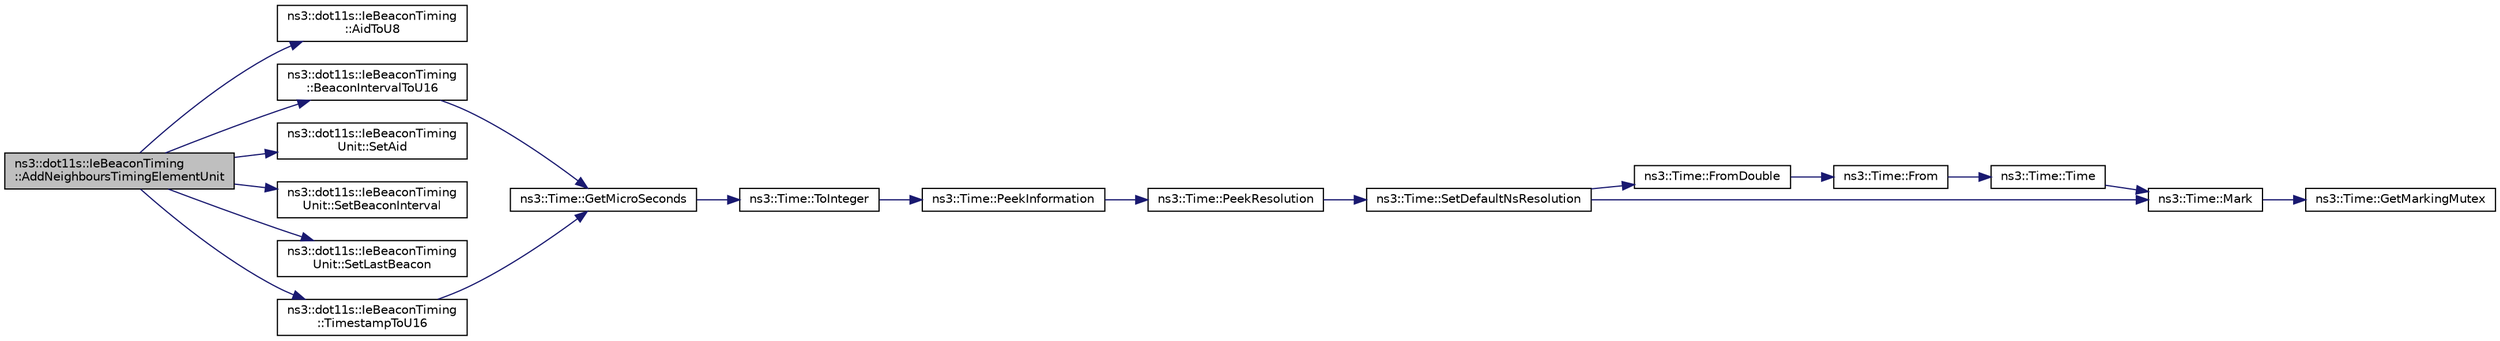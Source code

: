 digraph "ns3::dot11s::IeBeaconTiming::AddNeighboursTimingElementUnit"
{
 // LATEX_PDF_SIZE
  edge [fontname="Helvetica",fontsize="10",labelfontname="Helvetica",labelfontsize="10"];
  node [fontname="Helvetica",fontsize="10",shape=record];
  rankdir="LR";
  Node1 [label="ns3::dot11s::IeBeaconTiming\l::AddNeighboursTimingElementUnit",height=0.2,width=0.4,color="black", fillcolor="grey75", style="filled", fontcolor="black",tooltip="Add neighbors timing element unit."];
  Node1 -> Node2 [color="midnightblue",fontsize="10",style="solid",fontname="Helvetica"];
  Node2 [label="ns3::dot11s::IeBeaconTiming\l::AidToU8",height=0.2,width=0.4,color="black", fillcolor="white", style="filled",URL="$classns3_1_1dot11s_1_1_ie_beacon_timing.html#ab9feab28d4b88a5f7ef99b981b6025b3",tooltip="Aid to U8 function."];
  Node1 -> Node3 [color="midnightblue",fontsize="10",style="solid",fontname="Helvetica"];
  Node3 [label="ns3::dot11s::IeBeaconTiming\l::BeaconIntervalToU16",height=0.2,width=0.4,color="black", fillcolor="white", style="filled",URL="$classns3_1_1dot11s_1_1_ie_beacon_timing.html#a3786fc43fe97f2692a3c040440e55a3d",tooltip="Beacon interval to U16 function."];
  Node3 -> Node4 [color="midnightblue",fontsize="10",style="solid",fontname="Helvetica"];
  Node4 [label="ns3::Time::GetMicroSeconds",height=0.2,width=0.4,color="black", fillcolor="white", style="filled",URL="$classns3_1_1_time.html#a0b012c8e774fc7b96cad91a05c8e0122",tooltip="Get an approximation of the time stored in this instance in the indicated unit."];
  Node4 -> Node5 [color="midnightblue",fontsize="10",style="solid",fontname="Helvetica"];
  Node5 [label="ns3::Time::ToInteger",height=0.2,width=0.4,color="black", fillcolor="white", style="filled",URL="$classns3_1_1_time.html#a4bd2d3c8a919e4b57e60692b53db4a61",tooltip="Get the Time value expressed in a particular unit."];
  Node5 -> Node6 [color="midnightblue",fontsize="10",style="solid",fontname="Helvetica"];
  Node6 [label="ns3::Time::PeekInformation",height=0.2,width=0.4,color="black", fillcolor="white", style="filled",URL="$classns3_1_1_time.html#a0b023c55c20582aa7c1781aacf128034",tooltip="Get the Information record for timeUnit for the current Resolution."];
  Node6 -> Node7 [color="midnightblue",fontsize="10",style="solid",fontname="Helvetica"];
  Node7 [label="ns3::Time::PeekResolution",height=0.2,width=0.4,color="black", fillcolor="white", style="filled",URL="$classns3_1_1_time.html#a963e53522278fcbdf1ab9f7adbd0f5d6",tooltip="Get the current Resolution."];
  Node7 -> Node8 [color="midnightblue",fontsize="10",style="solid",fontname="Helvetica"];
  Node8 [label="ns3::Time::SetDefaultNsResolution",height=0.2,width=0.4,color="black", fillcolor="white", style="filled",URL="$classns3_1_1_time.html#a6a872e62f71dfa817fef2c549473d980",tooltip="Set the default resolution."];
  Node8 -> Node9 [color="midnightblue",fontsize="10",style="solid",fontname="Helvetica"];
  Node9 [label="ns3::Time::FromDouble",height=0.2,width=0.4,color="black", fillcolor="white", style="filled",URL="$classns3_1_1_time.html#a60e845f4a74e62495b86356afe604cb4",tooltip="Create a Time equal to value in unit unit."];
  Node9 -> Node10 [color="midnightblue",fontsize="10",style="solid",fontname="Helvetica"];
  Node10 [label="ns3::Time::From",height=0.2,width=0.4,color="black", fillcolor="white", style="filled",URL="$classns3_1_1_time.html#a34e4acc13d0e08cc8cb9cd3b838b9baf",tooltip="Create a Time in the current unit."];
  Node10 -> Node11 [color="midnightblue",fontsize="10",style="solid",fontname="Helvetica"];
  Node11 [label="ns3::Time::Time",height=0.2,width=0.4,color="black", fillcolor="white", style="filled",URL="$classns3_1_1_time.html#a8a39dc1b8cbbd7fe6d940e492d1b925e",tooltip="Default constructor, with value 0."];
  Node11 -> Node12 [color="midnightblue",fontsize="10",style="solid",fontname="Helvetica"];
  Node12 [label="ns3::Time::Mark",height=0.2,width=0.4,color="black", fillcolor="white", style="filled",URL="$classns3_1_1_time.html#aa7eef2a1119c1c4855d99f1e83d44c54",tooltip="Record a Time instance with the MarkedTimes."];
  Node12 -> Node13 [color="midnightblue",fontsize="10",style="solid",fontname="Helvetica"];
  Node13 [label="ns3::Time::GetMarkingMutex",height=0.2,width=0.4,color="black", fillcolor="white", style="filled",URL="$classns3_1_1_time.html#addd8e672203391b3ae98ee475ce05272",tooltip=" "];
  Node8 -> Node12 [color="midnightblue",fontsize="10",style="solid",fontname="Helvetica"];
  Node1 -> Node14 [color="midnightblue",fontsize="10",style="solid",fontname="Helvetica"];
  Node14 [label="ns3::dot11s::IeBeaconTiming\lUnit::SetAid",height=0.2,width=0.4,color="black", fillcolor="white", style="filled",URL="$classns3_1_1dot11s_1_1_ie_beacon_timing_unit.html#aa283a62ba3ad5207d22e2ba707f34339",tooltip="Set AID value."];
  Node1 -> Node15 [color="midnightblue",fontsize="10",style="solid",fontname="Helvetica"];
  Node15 [label="ns3::dot11s::IeBeaconTiming\lUnit::SetBeaconInterval",height=0.2,width=0.4,color="black", fillcolor="white", style="filled",URL="$classns3_1_1dot11s_1_1_ie_beacon_timing_unit.html#a6a1ad0a8e9b4642fdad2cabec744206e",tooltip="Set beacon interval value."];
  Node1 -> Node16 [color="midnightblue",fontsize="10",style="solid",fontname="Helvetica"];
  Node16 [label="ns3::dot11s::IeBeaconTiming\lUnit::SetLastBeacon",height=0.2,width=0.4,color="black", fillcolor="white", style="filled",URL="$classns3_1_1dot11s_1_1_ie_beacon_timing_unit.html#aac68b442ef190aed860baa37384a7c9f",tooltip="Set last beacon value."];
  Node1 -> Node17 [color="midnightblue",fontsize="10",style="solid",fontname="Helvetica"];
  Node17 [label="ns3::dot11s::IeBeaconTiming\l::TimestampToU16",height=0.2,width=0.4,color="black", fillcolor="white", style="filled",URL="$classns3_1_1dot11s_1_1_ie_beacon_timing.html#adbd32edc0693151e4a303edc46810baf",tooltip="Timestamp to U16 function."];
  Node17 -> Node4 [color="midnightblue",fontsize="10",style="solid",fontname="Helvetica"];
}
